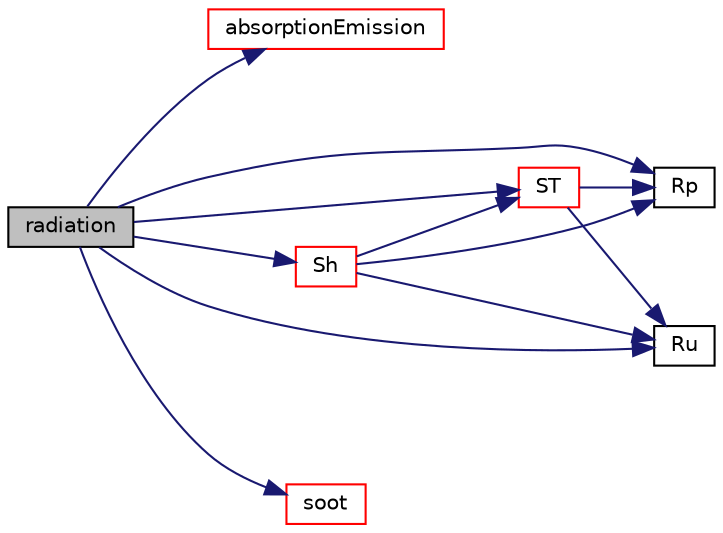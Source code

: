 digraph "radiation"
{
  bgcolor="transparent";
  edge [fontname="Helvetica",fontsize="10",labelfontname="Helvetica",labelfontsize="10"];
  node [fontname="Helvetica",fontsize="10",shape=record];
  rankdir="LR";
  Node1 [label="radiation",height=0.2,width=0.4,color="black", fillcolor="grey75", style="filled", fontcolor="black"];
  Node1 -> Node2 [color="midnightblue",fontsize="10",style="solid",fontname="Helvetica"];
  Node2 [label="absorptionEmission",height=0.2,width=0.4,color="red",URL="$a02106.html#ac192d72661f0e094e53ac6a2ca9b311f",tooltip="Access to absorptionEmission model. "];
  Node1 -> Node3 [color="midnightblue",fontsize="10",style="solid",fontname="Helvetica"];
  Node3 [label="Rp",height=0.2,width=0.4,color="black",URL="$a02106.html#a02827a1b65ee1a06dd0694e7a2bc6320",tooltip="Source term component (for power of T^4) "];
  Node1 -> Node4 [color="midnightblue",fontsize="10",style="solid",fontname="Helvetica"];
  Node4 [label="Ru",height=0.2,width=0.4,color="black",URL="$a02106.html#a3317189ecd24d6ab3054eae0b9bb6bb0",tooltip="Source term component (constant) "];
  Node1 -> Node5 [color="midnightblue",fontsize="10",style="solid",fontname="Helvetica"];
  Node5 [label="Sh",height=0.2,width=0.4,color="red",URL="$a02106.html#ac3aa7f4713767ba043eba518149a8f2b",tooltip="Energy source term. "];
  Node5 -> Node4 [color="midnightblue",fontsize="10",style="solid",fontname="Helvetica"];
  Node5 -> Node3 [color="midnightblue",fontsize="10",style="solid",fontname="Helvetica"];
  Node5 -> Node6 [color="midnightblue",fontsize="10",style="solid",fontname="Helvetica"];
  Node6 [label="ST",height=0.2,width=0.4,color="red",URL="$a02106.html#a3e7046a97ad99cc7f708c8052584f677",tooltip="Temperature source term. "];
  Node6 -> Node4 [color="midnightblue",fontsize="10",style="solid",fontname="Helvetica"];
  Node6 -> Node3 [color="midnightblue",fontsize="10",style="solid",fontname="Helvetica"];
  Node1 -> Node7 [color="midnightblue",fontsize="10",style="solid",fontname="Helvetica"];
  Node7 [label="soot",height=0.2,width=0.4,color="red",URL="$a02106.html#a56829dae6c01a238c414015cdce935d9",tooltip="Access to soot Model. "];
  Node1 -> Node6 [color="midnightblue",fontsize="10",style="solid",fontname="Helvetica"];
}
